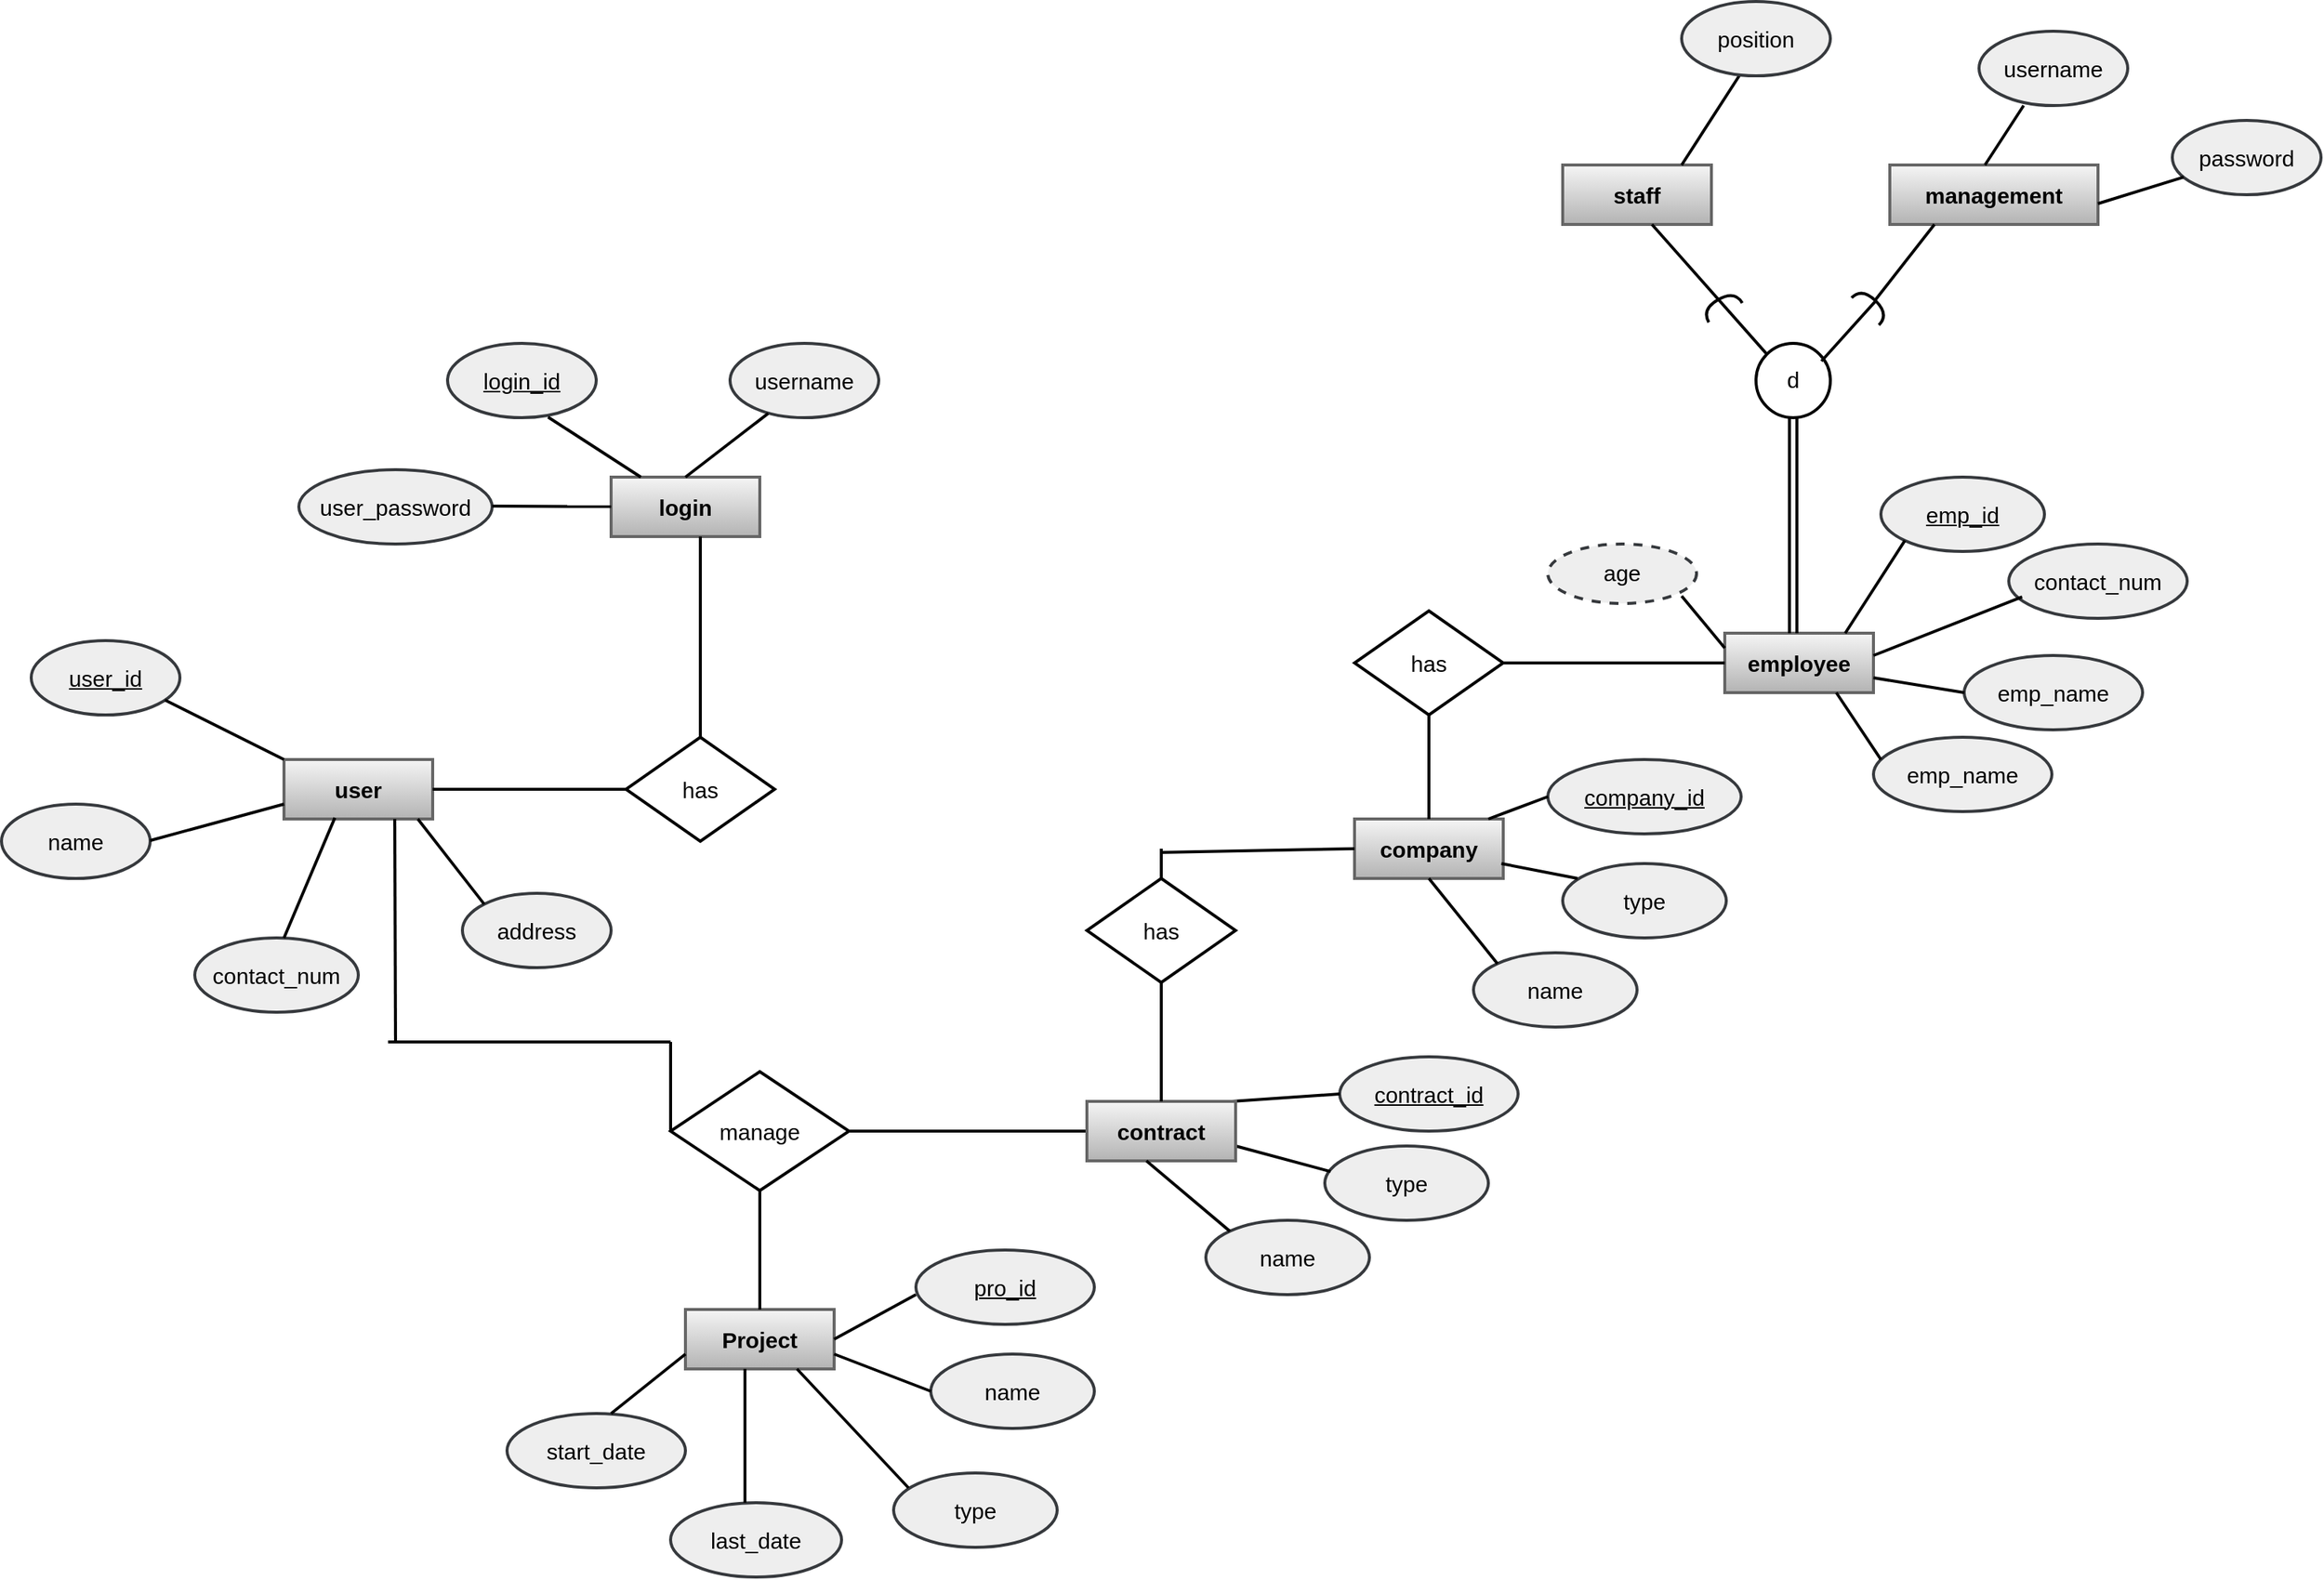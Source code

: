 <mxfile version="21.7.5" type="google">
  <diagram name="Page-1" id="LYLqG2INBFr1rMwK7_oO">
    <mxGraphModel grid="1" page="1" gridSize="1" guides="1" tooltips="1" connect="1" arrows="1" fold="1" pageScale="1" pageWidth="1169" pageHeight="827" math="0" shadow="0">
      <root>
        <mxCell id="0" />
        <mxCell id="1" parent="0" />
        <mxCell id="c7aUdQC4seHfo43LI_77-1" value="&lt;b&gt;&lt;font style=&quot;font-size: 15px;&quot;&gt;login&lt;/font&gt;&lt;/b&gt;" style="whiteSpace=wrap;html=1;align=center;fillColor=#f5f5f5;strokeColor=#666666;fillStyle=auto;gradientColor=#b3b3b3;strokeWidth=2;" vertex="1" parent="1">
          <mxGeometry x="320" y="120" width="100" height="40" as="geometry" />
        </mxCell>
        <mxCell id="c7aUdQC4seHfo43LI_77-2" value="&lt;font style=&quot;font-size: 15px;&quot;&gt;username&lt;/font&gt;" style="ellipse;whiteSpace=wrap;html=1;align=center;strokeWidth=2;fillColor=#eeeeee;strokeColor=#36393d;" vertex="1" parent="1">
          <mxGeometry x="400" y="30" width="100" height="50" as="geometry" />
        </mxCell>
        <mxCell id="c7aUdQC4seHfo43LI_77-3" value="&lt;span style=&quot;font-size: 15px;&quot;&gt;user_password&lt;/span&gt;" style="ellipse;whiteSpace=wrap;html=1;align=center;strokeWidth=2;fillColor=#eeeeee;strokeColor=#36393d;" vertex="1" parent="1">
          <mxGeometry x="110" y="115" width="130" height="50" as="geometry" />
        </mxCell>
        <mxCell id="c7aUdQC4seHfo43LI_77-5" value="&lt;font style=&quot;font-size: 15px;&quot;&gt;login_id&lt;/font&gt;" style="ellipse;whiteSpace=wrap;html=1;align=center;fontStyle=4;fillColor=#eeeeee;strokeColor=#36393d;strokeWidth=2;" vertex="1" parent="1">
          <mxGeometry x="210" y="30" width="100" height="50" as="geometry" />
        </mxCell>
        <mxCell id="c7aUdQC4seHfo43LI_77-6" value="" style="endArrow=none;html=1;rounded=0;strokeWidth=2;" edge="1" parent="1" target="c7aUdQC4seHfo43LI_77-1">
          <mxGeometry relative="1" as="geometry">
            <mxPoint x="240" y="139.5" as="sourcePoint" />
            <mxPoint x="400" y="139.5" as="targetPoint" />
          </mxGeometry>
        </mxCell>
        <mxCell id="c7aUdQC4seHfo43LI_77-7" value="" style="endArrow=none;html=1;rounded=0;strokeWidth=2;exitX=0.676;exitY=0.992;exitDx=0;exitDy=0;exitPerimeter=0;" edge="1" parent="1" source="c7aUdQC4seHfo43LI_77-5">
          <mxGeometry relative="1" as="geometry">
            <mxPoint x="260" y="100" as="sourcePoint" />
            <mxPoint x="340" y="120" as="targetPoint" />
          </mxGeometry>
        </mxCell>
        <mxCell id="c7aUdQC4seHfo43LI_77-8" value="" style="endArrow=none;html=1;rounded=0;strokeWidth=2;exitX=0.5;exitY=0;exitDx=0;exitDy=0;entryX=0.256;entryY=0.944;entryDx=0;entryDy=0;entryPerimeter=0;" edge="1" parent="1" source="c7aUdQC4seHfo43LI_77-1" target="c7aUdQC4seHfo43LI_77-2">
          <mxGeometry relative="1" as="geometry">
            <mxPoint x="360" y="90" as="sourcePoint" />
            <mxPoint x="430" y="80" as="targetPoint" />
          </mxGeometry>
        </mxCell>
        <mxCell id="c7aUdQC4seHfo43LI_77-9" value="&lt;b&gt;&lt;font style=&quot;font-size: 15px;&quot;&gt;user&lt;/font&gt;&lt;/b&gt;" style="whiteSpace=wrap;html=1;align=center;fillColor=#f5f5f5;strokeColor=#666666;fillStyle=auto;gradientColor=#b3b3b3;strokeWidth=2;" vertex="1" parent="1">
          <mxGeometry x="100" y="310" width="100" height="40" as="geometry" />
        </mxCell>
        <mxCell id="c7aUdQC4seHfo43LI_77-10" value="&lt;font style=&quot;font-size: 15px;&quot;&gt;user_id&lt;/font&gt;" style="ellipse;whiteSpace=wrap;html=1;align=center;fontStyle=4;fillColor=#eeeeee;strokeColor=#36393d;strokeWidth=2;" vertex="1" parent="1">
          <mxGeometry x="-70" y="230" width="100" height="50" as="geometry" />
        </mxCell>
        <mxCell id="c7aUdQC4seHfo43LI_77-11" value="&lt;font style=&quot;font-size: 15px;&quot;&gt;name&lt;/font&gt;" style="ellipse;whiteSpace=wrap;html=1;align=center;strokeWidth=2;fillColor=#eeeeee;strokeColor=#36393d;" vertex="1" parent="1">
          <mxGeometry x="-90" y="340" width="100" height="50" as="geometry" />
        </mxCell>
        <mxCell id="c7aUdQC4seHfo43LI_77-12" value="&lt;font style=&quot;font-size: 15px;&quot;&gt;contact_num&lt;/font&gt;" style="ellipse;whiteSpace=wrap;html=1;align=center;strokeWidth=2;fillColor=#eeeeee;strokeColor=#36393d;" vertex="1" parent="1">
          <mxGeometry x="40" y="430" width="110" height="50" as="geometry" />
        </mxCell>
        <mxCell id="c7aUdQC4seHfo43LI_77-13" value="&lt;font style=&quot;font-size: 15px;&quot;&gt;address&lt;/font&gt;" style="ellipse;whiteSpace=wrap;html=1;align=center;strokeWidth=2;fillColor=#eeeeee;strokeColor=#36393d;" vertex="1" parent="1">
          <mxGeometry x="220" y="400" width="100" height="50" as="geometry" />
        </mxCell>
        <mxCell id="c7aUdQC4seHfo43LI_77-14" value="" style="endArrow=none;html=1;rounded=0;strokeWidth=2;entryX=0;entryY=0;entryDx=0;entryDy=0;" edge="1" parent="1" target="c7aUdQC4seHfo43LI_77-9">
          <mxGeometry relative="1" as="geometry">
            <mxPoint x="20" y="270" as="sourcePoint" />
            <mxPoint x="100" y="270.5" as="targetPoint" />
          </mxGeometry>
        </mxCell>
        <mxCell id="c7aUdQC4seHfo43LI_77-15" value="" style="endArrow=none;html=1;rounded=0;strokeWidth=2;entryX=0;entryY=0.75;entryDx=0;entryDy=0;" edge="1" parent="1" target="c7aUdQC4seHfo43LI_77-9">
          <mxGeometry relative="1" as="geometry">
            <mxPoint x="10" y="364.5" as="sourcePoint" />
            <mxPoint x="90" y="365" as="targetPoint" />
          </mxGeometry>
        </mxCell>
        <mxCell id="c7aUdQC4seHfo43LI_77-16" value="" style="endArrow=none;html=1;rounded=0;strokeWidth=2;entryX=0.342;entryY=0.98;entryDx=0;entryDy=0;entryPerimeter=0;" edge="1" parent="1" target="c7aUdQC4seHfo43LI_77-9">
          <mxGeometry relative="1" as="geometry">
            <mxPoint x="100" y="430" as="sourcePoint" />
            <mxPoint x="180" y="430.5" as="targetPoint" />
          </mxGeometry>
        </mxCell>
        <mxCell id="c7aUdQC4seHfo43LI_77-17" value="" style="endArrow=none;html=1;rounded=0;strokeWidth=2;entryX=0;entryY=0;entryDx=0;entryDy=0;" edge="1" parent="1" target="c7aUdQC4seHfo43LI_77-13">
          <mxGeometry relative="1" as="geometry">
            <mxPoint x="190" y="350" as="sourcePoint" />
            <mxPoint x="280" y="360.5" as="targetPoint" />
          </mxGeometry>
        </mxCell>
        <mxCell id="c7aUdQC4seHfo43LI_77-18" value="&lt;font style=&quot;font-size: 15px;&quot;&gt;has&lt;/font&gt;" style="shape=rhombus;perimeter=rhombusPerimeter;whiteSpace=wrap;html=1;align=center;strokeWidth=2;" vertex="1" parent="1">
          <mxGeometry x="330" y="295" width="100" height="70" as="geometry" />
        </mxCell>
        <mxCell id="c7aUdQC4seHfo43LI_77-23" value="" style="endArrow=none;html=1;rounded=0;strokeWidth=2;entryX=0;entryY=0.5;entryDx=0;entryDy=0;exitX=1;exitY=0.5;exitDx=0;exitDy=0;" edge="1" parent="1" source="c7aUdQC4seHfo43LI_77-9" target="c7aUdQC4seHfo43LI_77-18">
          <mxGeometry relative="1" as="geometry">
            <mxPoint x="200" y="325" as="sourcePoint" />
            <mxPoint x="280" y="365" as="targetPoint" />
          </mxGeometry>
        </mxCell>
        <mxCell id="c7aUdQC4seHfo43LI_77-24" value="" style="endArrow=none;html=1;rounded=0;strokeWidth=2;exitX=0.5;exitY=0;exitDx=0;exitDy=0;" edge="1" parent="1" source="c7aUdQC4seHfo43LI_77-18">
          <mxGeometry relative="1" as="geometry">
            <mxPoint x="300" y="170" as="sourcePoint" />
            <mxPoint x="380" y="160" as="targetPoint" />
          </mxGeometry>
        </mxCell>
        <mxCell id="c7aUdQC4seHfo43LI_77-25" value="&lt;font style=&quot;font-size: 15px;&quot;&gt;manage&lt;/font&gt;" style="shape=rhombus;perimeter=rhombusPerimeter;whiteSpace=wrap;html=1;align=center;strokeWidth=2;" vertex="1" parent="1">
          <mxGeometry x="360" y="520" width="120" height="80" as="geometry" />
        </mxCell>
        <mxCell id="c7aUdQC4seHfo43LI_77-26" value="" style="endArrow=none;html=1;rounded=0;strokeWidth=2;" edge="1" parent="1">
          <mxGeometry relative="1" as="geometry">
            <mxPoint x="175" y="500" as="sourcePoint" />
            <mxPoint x="174.5" y="350" as="targetPoint" />
          </mxGeometry>
        </mxCell>
        <mxCell id="c7aUdQC4seHfo43LI_77-27" value="" style="endArrow=none;html=1;rounded=0;strokeWidth=2;exitX=0;exitY=0.5;exitDx=0;exitDy=0;" edge="1" parent="1" source="c7aUdQC4seHfo43LI_77-25">
          <mxGeometry relative="1" as="geometry">
            <mxPoint x="200" y="605" as="sourcePoint" />
            <mxPoint x="360" y="500" as="targetPoint" />
          </mxGeometry>
        </mxCell>
        <mxCell id="c7aUdQC4seHfo43LI_77-28" value="&lt;b&gt;&lt;font style=&quot;font-size: 15px;&quot;&gt;Project&lt;/font&gt;&lt;/b&gt;" style="whiteSpace=wrap;html=1;align=center;fillColor=#f5f5f5;strokeColor=#666666;fillStyle=auto;gradientColor=#b3b3b3;strokeWidth=2;" vertex="1" parent="1">
          <mxGeometry x="370" y="680" width="100" height="40" as="geometry" />
        </mxCell>
        <mxCell id="c7aUdQC4seHfo43LI_77-30" value="" style="endArrow=none;html=1;rounded=0;strokeWidth=2;" edge="1" parent="1">
          <mxGeometry relative="1" as="geometry">
            <mxPoint x="360" y="500" as="sourcePoint" />
            <mxPoint x="170" y="500" as="targetPoint" />
          </mxGeometry>
        </mxCell>
        <mxCell id="c7aUdQC4seHfo43LI_77-31" value="&lt;font style=&quot;font-size: 15px;&quot;&gt;name&lt;/font&gt;" style="ellipse;whiteSpace=wrap;html=1;align=center;strokeWidth=2;fillColor=#eeeeee;strokeColor=#36393d;" vertex="1" parent="1">
          <mxGeometry x="720" y="620" width="110" height="50" as="geometry" />
        </mxCell>
        <mxCell id="c7aUdQC4seHfo43LI_77-32" value="&lt;font style=&quot;font-size: 15px;&quot;&gt;type&lt;/font&gt;" style="ellipse;whiteSpace=wrap;html=1;align=center;strokeWidth=2;fillColor=#eeeeee;strokeColor=#36393d;" vertex="1" parent="1">
          <mxGeometry x="800" y="570" width="110" height="50" as="geometry" />
        </mxCell>
        <mxCell id="c7aUdQC4seHfo43LI_77-33" value="&lt;font style=&quot;font-size: 15px;&quot;&gt;contract_id&lt;/font&gt;" style="ellipse;whiteSpace=wrap;html=1;align=center;fontStyle=4;fillColor=#eeeeee;strokeColor=#36393d;strokeWidth=2;" vertex="1" parent="1">
          <mxGeometry x="810" y="510" width="120" height="50" as="geometry" />
        </mxCell>
        <mxCell id="c7aUdQC4seHfo43LI_77-34" value="" style="endArrow=none;html=1;rounded=0;strokeWidth=2;entryX=0;entryY=0.5;entryDx=0;entryDy=0;" edge="1" parent="1" target="c7aUdQC4seHfo43LI_77-33">
          <mxGeometry relative="1" as="geometry">
            <mxPoint x="737.5" y="540" as="sourcePoint" />
            <mxPoint x="812.5" y="587" as="targetPoint" />
          </mxGeometry>
        </mxCell>
        <mxCell id="c7aUdQC4seHfo43LI_77-35" value="" style="endArrow=none;html=1;rounded=0;strokeWidth=2;entryX=0.035;entryY=0.344;entryDx=0;entryDy=0;entryPerimeter=0;" edge="1" parent="1" target="c7aUdQC4seHfo43LI_77-32">
          <mxGeometry relative="1" as="geometry">
            <mxPoint x="740" y="570" as="sourcePoint" />
            <mxPoint x="820" y="560" as="targetPoint" />
          </mxGeometry>
        </mxCell>
        <mxCell id="c7aUdQC4seHfo43LI_77-37" value="" style="endArrow=none;html=1;rounded=0;strokeWidth=2;entryX=0;entryY=0.5;entryDx=0;entryDy=0;" edge="1" parent="1" target="c7aUdQC4seHfo43LI_77-51">
          <mxGeometry relative="1" as="geometry">
            <mxPoint x="480.5" y="560" as="sourcePoint" />
            <mxPoint x="480" y="660" as="targetPoint" />
          </mxGeometry>
        </mxCell>
        <mxCell id="c7aUdQC4seHfo43LI_77-39" value="&lt;font style=&quot;font-size: 15px;&quot;&gt;name&lt;/font&gt;" style="ellipse;whiteSpace=wrap;html=1;align=center;strokeWidth=2;fillColor=#eeeeee;strokeColor=#36393d;" vertex="1" parent="1">
          <mxGeometry x="535" y="710" width="110" height="50" as="geometry" />
        </mxCell>
        <mxCell id="c7aUdQC4seHfo43LI_77-40" value="&lt;span style=&quot;font-size: 15px;&quot;&gt;type&lt;/span&gt;" style="ellipse;whiteSpace=wrap;html=1;align=center;strokeWidth=2;fillColor=#eeeeee;strokeColor=#36393d;" vertex="1" parent="1">
          <mxGeometry x="510" y="790" width="110" height="50" as="geometry" />
        </mxCell>
        <mxCell id="c7aUdQC4seHfo43LI_77-41" value="&lt;font style=&quot;font-size: 15px;&quot;&gt;pro_id&lt;/font&gt;" style="ellipse;whiteSpace=wrap;html=1;align=center;fontStyle=4;fillColor=#eeeeee;strokeColor=#36393d;strokeWidth=2;" vertex="1" parent="1">
          <mxGeometry x="525" y="640" width="120" height="50" as="geometry" />
        </mxCell>
        <mxCell id="c7aUdQC4seHfo43LI_77-42" value="&lt;font style=&quot;font-size: 15px;&quot;&gt;start_date&lt;/font&gt;" style="ellipse;whiteSpace=wrap;html=1;align=center;strokeWidth=2;fillColor=#eeeeee;strokeColor=#36393d;" vertex="1" parent="1">
          <mxGeometry x="250" y="750" width="120" height="50" as="geometry" />
        </mxCell>
        <mxCell id="c7aUdQC4seHfo43LI_77-43" value="&lt;font style=&quot;font-size: 15px;&quot;&gt;last_date&lt;/font&gt;" style="ellipse;whiteSpace=wrap;html=1;align=center;strokeWidth=2;fillColor=#eeeeee;strokeColor=#36393d;" vertex="1" parent="1">
          <mxGeometry x="360" y="810" width="115" height="50" as="geometry" />
        </mxCell>
        <mxCell id="c7aUdQC4seHfo43LI_77-44" value="" style="endArrow=none;html=1;rounded=0;strokeWidth=2;entryX=0;entryY=0.25;entryDx=0;entryDy=0;exitX=0;exitY=0.75;exitDx=0;exitDy=0;" edge="1" parent="1" source="c7aUdQC4seHfo43LI_77-28">
          <mxGeometry relative="1" as="geometry">
            <mxPoint x="245" y="703" as="sourcePoint" />
            <mxPoint x="320" y="750" as="targetPoint" />
          </mxGeometry>
        </mxCell>
        <mxCell id="c7aUdQC4seHfo43LI_77-46" value="" style="endArrow=none;html=1;rounded=0;strokeWidth=2;entryX=0;entryY=0.25;entryDx=0;entryDy=0;" edge="1" parent="1">
          <mxGeometry relative="1" as="geometry">
            <mxPoint x="410" y="720" as="sourcePoint" />
            <mxPoint x="410" y="810" as="targetPoint" />
          </mxGeometry>
        </mxCell>
        <mxCell id="c7aUdQC4seHfo43LI_77-47" value="" style="endArrow=none;html=1;rounded=0;strokeWidth=2;entryX=0;entryY=0.25;entryDx=0;entryDy=0;exitX=0.75;exitY=1;exitDx=0;exitDy=0;" edge="1" parent="1" source="c7aUdQC4seHfo43LI_77-28">
          <mxGeometry relative="1" as="geometry">
            <mxPoint x="570" y="760" as="sourcePoint" />
            <mxPoint x="520" y="800" as="targetPoint" />
          </mxGeometry>
        </mxCell>
        <mxCell id="c7aUdQC4seHfo43LI_77-48" value="" style="endArrow=none;html=1;rounded=0;strokeWidth=2;entryX=1;entryY=0.5;entryDx=0;entryDy=0;exitX=0;exitY=0.75;exitDx=0;exitDy=0;" edge="1" parent="1" target="c7aUdQC4seHfo43LI_77-28">
          <mxGeometry relative="1" as="geometry">
            <mxPoint x="525" y="670" as="sourcePoint" />
            <mxPoint x="475" y="710" as="targetPoint" />
          </mxGeometry>
        </mxCell>
        <mxCell id="c7aUdQC4seHfo43LI_77-49" value="" style="endArrow=none;html=1;rounded=0;strokeWidth=2;entryX=0;entryY=0.25;entryDx=0;entryDy=0;exitX=0;exitY=0.5;exitDx=0;exitDy=0;" edge="1" parent="1" source="c7aUdQC4seHfo43LI_77-39">
          <mxGeometry relative="1" as="geometry">
            <mxPoint x="520" y="670" as="sourcePoint" />
            <mxPoint x="470" y="710" as="targetPoint" />
          </mxGeometry>
        </mxCell>
        <mxCell id="c7aUdQC4seHfo43LI_77-50" value="" style="endArrow=none;html=1;rounded=0;strokeWidth=2;entryX=0.5;entryY=0;entryDx=0;entryDy=0;exitX=0.5;exitY=1;exitDx=0;exitDy=0;" edge="1" parent="1" source="c7aUdQC4seHfo43LI_77-25" target="c7aUdQC4seHfo43LI_77-28">
          <mxGeometry relative="1" as="geometry">
            <mxPoint x="460" y="640" as="sourcePoint" />
            <mxPoint x="410" y="680" as="targetPoint" />
          </mxGeometry>
        </mxCell>
        <mxCell id="c7aUdQC4seHfo43LI_77-51" value="&lt;b&gt;&lt;font style=&quot;font-size: 15px;&quot;&gt;contract&lt;/font&gt;&lt;/b&gt;" style="whiteSpace=wrap;html=1;align=center;fillColor=#f5f5f5;strokeColor=#666666;fillStyle=auto;gradientColor=#b3b3b3;strokeWidth=2;" vertex="1" parent="1">
          <mxGeometry x="640" y="540" width="100" height="40" as="geometry" />
        </mxCell>
        <mxCell id="c7aUdQC4seHfo43LI_77-53" value="" style="endArrow=none;html=1;rounded=0;strokeWidth=2;entryX=0;entryY=0;entryDx=0;entryDy=0;" edge="1" parent="1" target="c7aUdQC4seHfo43LI_77-31">
          <mxGeometry relative="1" as="geometry">
            <mxPoint x="680" y="580" as="sourcePoint" />
            <mxPoint x="760" y="570" as="targetPoint" />
          </mxGeometry>
        </mxCell>
        <mxCell id="c7aUdQC4seHfo43LI_77-54" value="&lt;font style=&quot;font-size: 15px;&quot;&gt;has&lt;/font&gt;" style="shape=rhombus;perimeter=rhombusPerimeter;whiteSpace=wrap;html=1;align=center;strokeWidth=2;" vertex="1" parent="1">
          <mxGeometry x="640" y="390" width="100" height="70" as="geometry" />
        </mxCell>
        <mxCell id="c7aUdQC4seHfo43LI_77-55" value="" style="endArrow=none;html=1;rounded=0;strokeWidth=2;" edge="1" parent="1">
          <mxGeometry relative="1" as="geometry">
            <mxPoint x="690" y="540" as="sourcePoint" />
            <mxPoint x="690" y="460" as="targetPoint" />
          </mxGeometry>
        </mxCell>
        <mxCell id="c7aUdQC4seHfo43LI_77-58" value="&lt;b&gt;&lt;font style=&quot;font-size: 15px;&quot;&gt;company&lt;/font&gt;&lt;/b&gt;" style="whiteSpace=wrap;html=1;align=center;fillColor=#f5f5f5;strokeColor=#666666;fillStyle=auto;gradientColor=#b3b3b3;strokeWidth=2;" vertex="1" parent="1">
          <mxGeometry x="820" y="350" width="100" height="40" as="geometry" />
        </mxCell>
        <mxCell id="c7aUdQC4seHfo43LI_77-59" value="&lt;font style=&quot;font-size: 15px;&quot;&gt;name&lt;/font&gt;" style="ellipse;whiteSpace=wrap;html=1;align=center;strokeWidth=2;fillColor=#eeeeee;strokeColor=#36393d;" vertex="1" parent="1">
          <mxGeometry x="900" y="440" width="110" height="50" as="geometry" />
        </mxCell>
        <mxCell id="c7aUdQC4seHfo43LI_77-60" value="&lt;font style=&quot;font-size: 15px;&quot;&gt;type&lt;/font&gt;" style="ellipse;whiteSpace=wrap;html=1;align=center;strokeWidth=2;fillColor=#eeeeee;strokeColor=#36393d;" vertex="1" parent="1">
          <mxGeometry x="960" y="380" width="110" height="50" as="geometry" />
        </mxCell>
        <mxCell id="c7aUdQC4seHfo43LI_77-61" value="&lt;font style=&quot;font-size: 15px;&quot;&gt;company_id&lt;/font&gt;" style="ellipse;whiteSpace=wrap;html=1;align=center;fontStyle=4;fillColor=#eeeeee;strokeColor=#36393d;strokeWidth=2;" vertex="1" parent="1">
          <mxGeometry x="950" y="310" width="130" height="50" as="geometry" />
        </mxCell>
        <mxCell id="c7aUdQC4seHfo43LI_77-62" value="" style="endArrow=none;html=1;rounded=0;strokeWidth=2;entryX=0;entryY=0;entryDx=0;entryDy=0;" edge="1" parent="1" target="c7aUdQC4seHfo43LI_77-59">
          <mxGeometry relative="1" as="geometry">
            <mxPoint x="870" y="390" as="sourcePoint" />
            <mxPoint x="942.5" y="385" as="targetPoint" />
          </mxGeometry>
        </mxCell>
        <mxCell id="c7aUdQC4seHfo43LI_77-63" value="" style="endArrow=none;html=1;rounded=0;strokeWidth=2;" edge="1" parent="1">
          <mxGeometry relative="1" as="geometry">
            <mxPoint x="918.75" y="380" as="sourcePoint" />
            <mxPoint x="970" y="390" as="targetPoint" />
          </mxGeometry>
        </mxCell>
        <mxCell id="c7aUdQC4seHfo43LI_77-64" value="" style="endArrow=none;html=1;rounded=0;strokeWidth=2;entryX=0;entryY=0.5;entryDx=0;entryDy=0;" edge="1" parent="1" target="c7aUdQC4seHfo43LI_77-61">
          <mxGeometry relative="1" as="geometry">
            <mxPoint x="910" y="350" as="sourcePoint" />
            <mxPoint x="982.5" y="345" as="targetPoint" />
          </mxGeometry>
        </mxCell>
        <mxCell id="c7aUdQC4seHfo43LI_77-65" value="" style="endArrow=none;html=1;rounded=0;strokeWidth=2;" edge="1" parent="1">
          <mxGeometry relative="1" as="geometry">
            <mxPoint x="690" y="390" as="sourcePoint" />
            <mxPoint x="690" y="370" as="targetPoint" />
          </mxGeometry>
        </mxCell>
        <mxCell id="c7aUdQC4seHfo43LI_77-66" value="" style="endArrow=none;html=1;rounded=0;strokeWidth=2;entryX=0;entryY=0.5;entryDx=0;entryDy=0;" edge="1" parent="1" target="c7aUdQC4seHfo43LI_77-58">
          <mxGeometry relative="1" as="geometry">
            <mxPoint x="690" y="372.5" as="sourcePoint" />
            <mxPoint x="762.5" y="367.5" as="targetPoint" />
          </mxGeometry>
        </mxCell>
        <mxCell id="c7aUdQC4seHfo43LI_77-67" value="&lt;font style=&quot;font-size: 15px;&quot;&gt;has&lt;/font&gt;" style="shape=rhombus;perimeter=rhombusPerimeter;whiteSpace=wrap;html=1;align=center;strokeWidth=2;" vertex="1" parent="1">
          <mxGeometry x="820" y="210" width="100" height="70" as="geometry" />
        </mxCell>
        <mxCell id="c7aUdQC4seHfo43LI_77-68" value="" style="endArrow=none;html=1;rounded=0;strokeWidth=2;entryX=0.5;entryY=1;entryDx=0;entryDy=0;exitX=0.5;exitY=0;exitDx=0;exitDy=0;" edge="1" parent="1" source="c7aUdQC4seHfo43LI_77-58" target="c7aUdQC4seHfo43LI_77-67">
          <mxGeometry relative="1" as="geometry">
            <mxPoint x="860" y="350" as="sourcePoint" />
            <mxPoint x="990" y="347.5" as="targetPoint" />
          </mxGeometry>
        </mxCell>
        <mxCell id="c7aUdQC4seHfo43LI_77-70" value="&lt;b&gt;&lt;font style=&quot;font-size: 15px;&quot;&gt;employee&lt;/font&gt;&lt;/b&gt;" style="whiteSpace=wrap;html=1;align=center;fillColor=#f5f5f5;strokeColor=#666666;fillStyle=auto;gradientColor=#b3b3b3;strokeWidth=2;" vertex="1" parent="1">
          <mxGeometry x="1069" y="225" width="100" height="40" as="geometry" />
        </mxCell>
        <mxCell id="c7aUdQC4seHfo43LI_77-72" value="&lt;font style=&quot;font-size: 15px;&quot;&gt;emp_name&lt;/font&gt;" style="ellipse;whiteSpace=wrap;html=1;align=center;strokeWidth=2;fillColor=#eeeeee;strokeColor=#36393d;" vertex="1" parent="1">
          <mxGeometry x="1169" y="295" width="120" height="50" as="geometry" />
        </mxCell>
        <mxCell id="c7aUdQC4seHfo43LI_77-73" value="&lt;font style=&quot;font-size: 15px;&quot;&gt;emp_name&lt;/font&gt;" style="ellipse;whiteSpace=wrap;html=1;align=center;strokeWidth=2;fillColor=#eeeeee;strokeColor=#36393d;" vertex="1" parent="1">
          <mxGeometry x="1230" y="240" width="120" height="50" as="geometry" />
        </mxCell>
        <mxCell id="c7aUdQC4seHfo43LI_77-74" value="&lt;font style=&quot;font-size: 15px;&quot;&gt;contact_num&lt;/font&gt;" style="ellipse;whiteSpace=wrap;html=1;align=center;strokeWidth=2;fillColor=#eeeeee;strokeColor=#36393d;" vertex="1" parent="1">
          <mxGeometry x="1260" y="165" width="120" height="50" as="geometry" />
        </mxCell>
        <mxCell id="c7aUdQC4seHfo43LI_77-75" value="&lt;font style=&quot;font-size: 15px;&quot;&gt;emp_id&lt;/font&gt;" style="ellipse;whiteSpace=wrap;html=1;align=center;fontStyle=4;fillColor=#eeeeee;strokeColor=#36393d;strokeWidth=2;" vertex="1" parent="1">
          <mxGeometry x="1174" y="120" width="110" height="50" as="geometry" />
        </mxCell>
        <mxCell id="c7aUdQC4seHfo43LI_77-77" value="&lt;p style=&quot;line-height: 130%;&quot;&gt;&lt;font style=&quot;font-size: 15px;&quot;&gt;age&lt;/font&gt;&lt;/p&gt;" style="ellipse;whiteSpace=wrap;html=1;align=center;dashed=1;fillColor=#eeeeee;strokeColor=#36393d;strokeWidth=2;" vertex="1" parent="1">
          <mxGeometry x="950" y="165" width="100" height="40" as="geometry" />
        </mxCell>
        <mxCell id="c7aUdQC4seHfo43LI_77-79" value="" style="endArrow=none;html=1;rounded=0;strokeWidth=2;entryX=0;entryY=0.5;entryDx=0;entryDy=0;" edge="1" parent="1" target="c7aUdQC4seHfo43LI_77-70">
          <mxGeometry relative="1" as="geometry">
            <mxPoint x="920" y="245" as="sourcePoint" />
            <mxPoint x="960" y="230" as="targetPoint" />
          </mxGeometry>
        </mxCell>
        <mxCell id="c7aUdQC4seHfo43LI_77-81" value="" style="endArrow=none;html=1;rounded=0;strokeWidth=2;entryX=0;entryY=1;entryDx=0;entryDy=0;" edge="1" parent="1" target="c7aUdQC4seHfo43LI_77-75">
          <mxGeometry relative="1" as="geometry">
            <mxPoint x="1150" y="225" as="sourcePoint" />
            <mxPoint x="1150" y="165" as="targetPoint" />
          </mxGeometry>
        </mxCell>
        <mxCell id="c7aUdQC4seHfo43LI_77-82" value="" style="endArrow=none;html=1;rounded=0;strokeWidth=2;entryX=0.075;entryY=0.712;entryDx=0;entryDy=0;entryPerimeter=0;" edge="1" parent="1" target="c7aUdQC4seHfo43LI_77-74">
          <mxGeometry relative="1" as="geometry">
            <mxPoint x="1169" y="240" as="sourcePoint" />
            <mxPoint x="1260" y="205" as="targetPoint" />
          </mxGeometry>
        </mxCell>
        <mxCell id="c7aUdQC4seHfo43LI_77-83" value="" style="endArrow=none;html=1;rounded=0;strokeWidth=2;entryX=0.75;entryY=1;entryDx=0;entryDy=0;" edge="1" parent="1" target="c7aUdQC4seHfo43LI_77-70">
          <mxGeometry relative="1" as="geometry">
            <mxPoint x="1174" y="310" as="sourcePoint" />
            <mxPoint x="1174" y="250" as="targetPoint" />
          </mxGeometry>
        </mxCell>
        <mxCell id="c7aUdQC4seHfo43LI_77-84" value="" style="endArrow=none;html=1;rounded=0;strokeWidth=2;entryX=1;entryY=0.75;entryDx=0;entryDy=0;exitX=0;exitY=0.5;exitDx=0;exitDy=0;" edge="1" parent="1" source="c7aUdQC4seHfo43LI_77-73" target="c7aUdQC4seHfo43LI_77-70">
          <mxGeometry relative="1" as="geometry">
            <mxPoint x="1230" y="270" as="sourcePoint" />
            <mxPoint x="1230" y="210" as="targetPoint" />
          </mxGeometry>
        </mxCell>
        <mxCell id="c7aUdQC4seHfo43LI_77-85" value="" style="endArrow=none;html=1;rounded=0;strokeWidth=2;exitX=0;exitY=0.25;exitDx=0;exitDy=0;" edge="1" parent="1" source="c7aUdQC4seHfo43LI_77-70">
          <mxGeometry relative="1" as="geometry">
            <mxPoint x="1040" y="250" as="sourcePoint" />
            <mxPoint x="1040" y="200" as="targetPoint" />
          </mxGeometry>
        </mxCell>
        <mxCell id="c7aUdQC4seHfo43LI_77-90" value="&lt;p style=&quot;line-height: 130%;&quot;&gt;&lt;font style=&quot;font-size: 15px;&quot;&gt;d&lt;/font&gt;&lt;/p&gt;" style="ellipse;whiteSpace=wrap;html=1;direction=south;strokeWidth=2;" vertex="1" parent="1">
          <mxGeometry x="1090" y="30" width="50" height="50" as="geometry" />
        </mxCell>
        <mxCell id="c7aUdQC4seHfo43LI_77-91" value="&lt;b&gt;&lt;font style=&quot;font-size: 15px;&quot;&gt;staff&lt;/font&gt;&lt;/b&gt;" style="whiteSpace=wrap;html=1;align=center;fillColor=#f5f5f5;strokeColor=#666666;fillStyle=auto;gradientColor=#b3b3b3;strokeWidth=2;" vertex="1" parent="1">
          <mxGeometry x="960" y="-90" width="100" height="40" as="geometry" />
        </mxCell>
        <mxCell id="c7aUdQC4seHfo43LI_77-92" value="&lt;b&gt;&lt;font style=&quot;font-size: 15px;&quot;&gt;management&lt;/font&gt;&lt;/b&gt;" style="whiteSpace=wrap;html=1;align=center;fillColor=#f5f5f5;strokeColor=#666666;fillStyle=auto;gradientColor=#b3b3b3;strokeWidth=2;" vertex="1" parent="1">
          <mxGeometry x="1180" y="-90" width="140" height="40" as="geometry" />
        </mxCell>
        <mxCell id="c7aUdQC4seHfo43LI_77-93" value="" style="shape=link;html=1;rounded=0;entryX=1;entryY=0.5;entryDx=0;entryDy=0;strokeWidth=2;" edge="1" parent="1" target="c7aUdQC4seHfo43LI_77-90">
          <mxGeometry width="100" relative="1" as="geometry">
            <mxPoint x="1115" y="225" as="sourcePoint" />
            <mxPoint x="1210" y="225" as="targetPoint" />
          </mxGeometry>
        </mxCell>
        <mxCell id="c7aUdQC4seHfo43LI_77-95" value="" style="endArrow=none;html=1;rounded=0;strokeWidth=2;entryX=0;entryY=1;entryDx=0;entryDy=0;exitX=0;exitY=1;exitDx=0;exitDy=0;" edge="1" parent="1" source="c7aUdQC4seHfo43LI_77-90">
          <mxGeometry relative="1" as="geometry">
            <mxPoint x="980" y="12" as="sourcePoint" />
            <mxPoint x="1020" y="-50" as="targetPoint" />
          </mxGeometry>
        </mxCell>
        <mxCell id="c7aUdQC4seHfo43LI_77-96" value="" style="endArrow=none;html=1;rounded=0;strokeWidth=2;" edge="1" parent="1" source="c7aUdQC4seHfo43LI_77-99">
          <mxGeometry relative="1" as="geometry">
            <mxPoint x="1134" y="42" as="sourcePoint" />
            <mxPoint x="1210" y="-50" as="targetPoint" />
          </mxGeometry>
        </mxCell>
        <mxCell id="c7aUdQC4seHfo43LI_77-97" value="" style="shape=requiredInterface;html=1;verticalLabelPosition=bottom;sketch=0;direction=north;rotation=-30;strokeWidth=2;" vertex="1" parent="1">
          <mxGeometry x="1054" width="26" height="10" as="geometry" />
        </mxCell>
        <mxCell id="c7aUdQC4seHfo43LI_77-100" value="" style="endArrow=none;html=1;rounded=0;strokeWidth=2;entryX=1;entryY=0.5;entryDx=0;entryDy=0;entryPerimeter=0;" edge="1" parent="1" target="c7aUdQC4seHfo43LI_77-99">
          <mxGeometry relative="1" as="geometry">
            <mxPoint x="1134" y="42" as="sourcePoint" />
            <mxPoint x="1210" y="-50" as="targetPoint" />
          </mxGeometry>
        </mxCell>
        <mxCell id="c7aUdQC4seHfo43LI_77-99" value="" style="shape=requiredInterface;html=1;verticalLabelPosition=bottom;sketch=0;direction=north;rotation=45;strokeWidth=2;" vertex="1" parent="1">
          <mxGeometry x="1154" width="26" height="10" as="geometry" />
        </mxCell>
        <mxCell id="c7aUdQC4seHfo43LI_77-101" value="&lt;font style=&quot;font-size: 15px;&quot;&gt;username&lt;/font&gt;" style="ellipse;whiteSpace=wrap;html=1;align=center;strokeWidth=2;fillColor=#eeeeee;strokeColor=#36393d;" vertex="1" parent="1">
          <mxGeometry x="1240" y="-180" width="100" height="50" as="geometry" />
        </mxCell>
        <mxCell id="c7aUdQC4seHfo43LI_77-102" value="&lt;font style=&quot;font-size: 15px;&quot;&gt;password&lt;/font&gt;" style="ellipse;whiteSpace=wrap;html=1;align=center;strokeWidth=2;fillColor=#eeeeee;strokeColor=#36393d;" vertex="1" parent="1">
          <mxGeometry x="1370" y="-120" width="100" height="50" as="geometry" />
        </mxCell>
        <mxCell id="c7aUdQC4seHfo43LI_77-103" value="" style="endArrow=none;html=1;rounded=0;strokeWidth=2;" edge="1" parent="1">
          <mxGeometry relative="1" as="geometry">
            <mxPoint x="1244" y="-90" as="sourcePoint" />
            <mxPoint x="1270" y="-130" as="targetPoint" />
          </mxGeometry>
        </mxCell>
        <mxCell id="c7aUdQC4seHfo43LI_77-104" value="" style="endArrow=none;html=1;rounded=0;strokeWidth=2;" edge="1" parent="1" target="c7aUdQC4seHfo43LI_77-102">
          <mxGeometry relative="1" as="geometry">
            <mxPoint x="1320" y="-64" as="sourcePoint" />
            <mxPoint x="1360" y="-126" as="targetPoint" />
          </mxGeometry>
        </mxCell>
        <mxCell id="c7aUdQC4seHfo43LI_77-105" value="" style="endArrow=none;html=1;rounded=0;strokeWidth=2;entryX=0;entryY=1;entryDx=0;entryDy=0;" edge="1" parent="1">
          <mxGeometry relative="1" as="geometry">
            <mxPoint x="1040" y="-90" as="sourcePoint" />
            <mxPoint x="1080" y="-152" as="targetPoint" />
          </mxGeometry>
        </mxCell>
        <mxCell id="c7aUdQC4seHfo43LI_77-107" value="&lt;font style=&quot;font-size: 15px;&quot;&gt;position&lt;/font&gt;" style="ellipse;whiteSpace=wrap;html=1;align=center;strokeWidth=2;fillColor=#eeeeee;strokeColor=#36393d;" vertex="1" parent="1">
          <mxGeometry x="1040" y="-200" width="100" height="50" as="geometry" />
        </mxCell>
      </root>
    </mxGraphModel>
  </diagram>
</mxfile>
